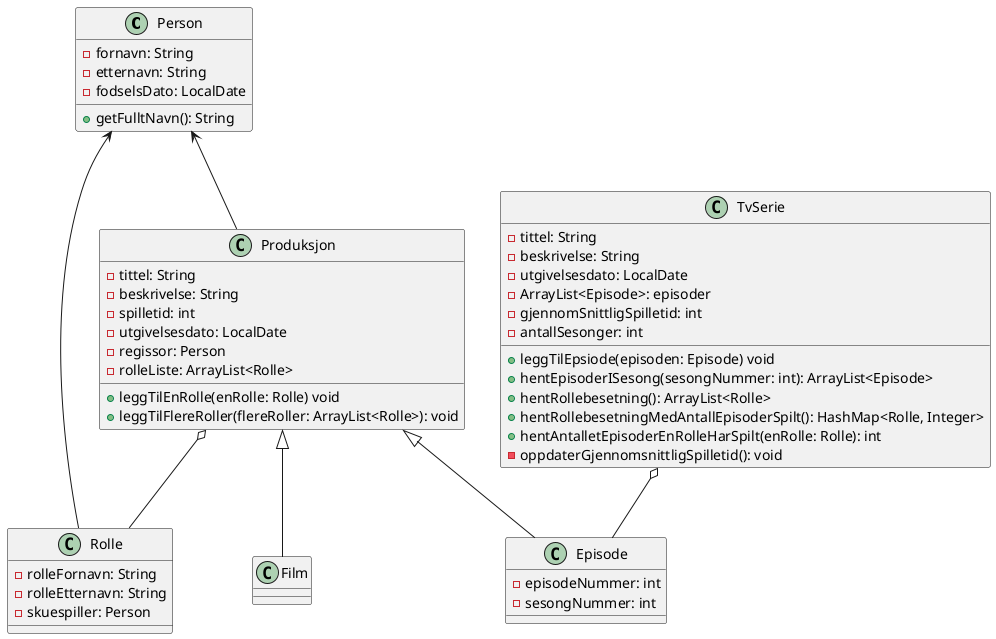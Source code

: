 @startuml

Person <-- Produksjon
Person <-- Rolle
Produksjon o-- Rolle
TvSerie o-- Episode


class Produksjon {
    - tittel: String
    - beskrivelse: String
    - spilletid: int
    - utgivelsesdato: LocalDate
    - regissor: Person
    - rolleListe: ArrayList<Rolle>
    + leggTilEnRolle(enRolle: Rolle) void
    + leggTilFlereRoller(flereRoller: ArrayList<Rolle>): void
}

class Episode extends Produksjon {
    - episodeNummer: int
    - sesongNummer: int
}

class Film extends Produksjon {

}

class Person {
    - fornavn: String
    - etternavn: String
    - fodselsDato: LocalDate
    + getFulltNavn(): String
}


class Rolle {
    - rolleFornavn: String
    - rolleEtternavn: String
    - skuespiller: Person
}

class TvSerie {
    - tittel: String
    - beskrivelse: String
    - utgivelsesdato: LocalDate
    - ArrayList<Episode>: episoder
    - gjennomSnittligSpilletid: int
    - antallSesonger: int
    + leggTilEpsiode(episoden: Episode) void
    + hentEpisoderISesong(sesongNummer: int): ArrayList<Episode>
    + hentRollebesetning(): ArrayList<Rolle>
    + hentRollebesetningMedAntallEpisoderSpilt(): HashMap<Rolle, Integer>
    + hentAntalletEpisoderEnRolleHarSpilt(enRolle: Rolle): int
    - oppdaterGjennomsnittligSpilletid(): void

}

@enduml